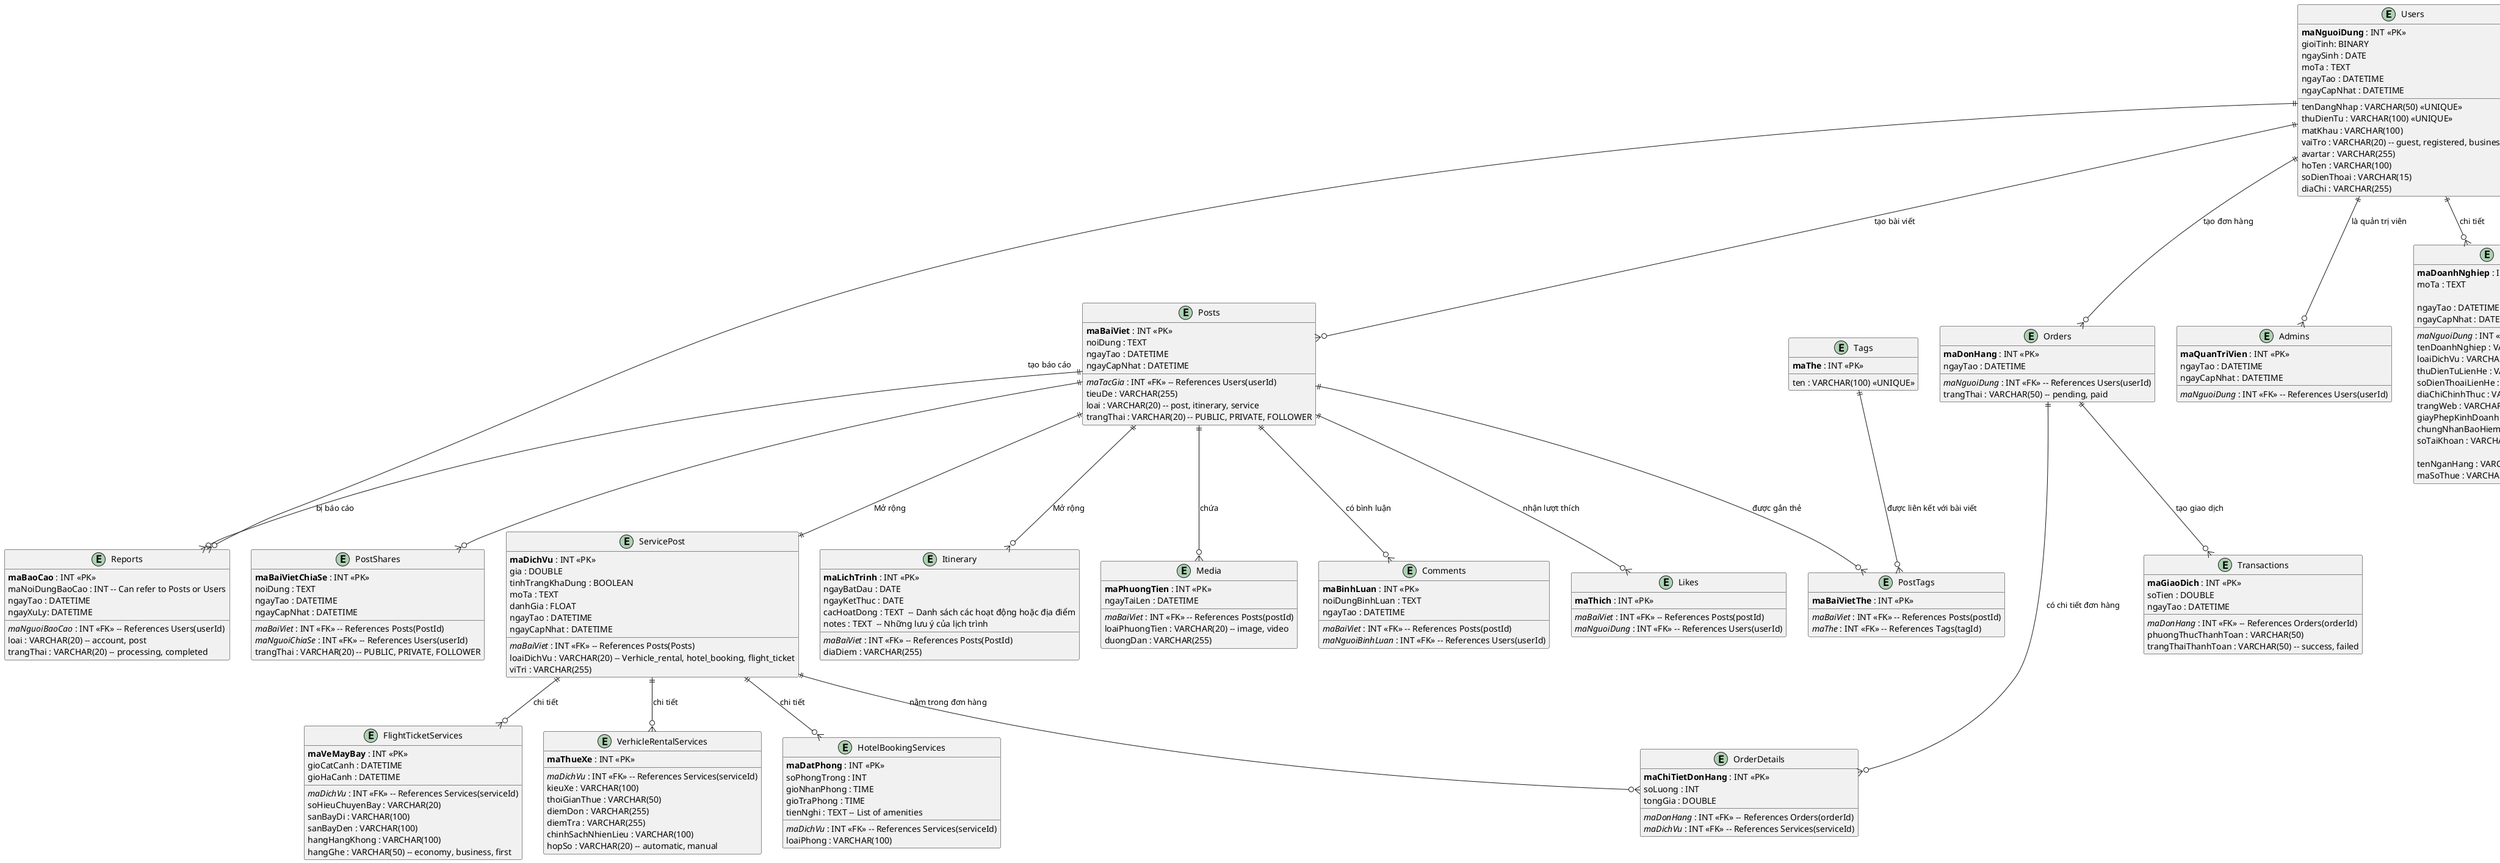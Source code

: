 @startuml
!define primary_key(x) <b>x</b>
!define foreign_key(x) <i>x</i>

entity Users {
  primary_key(maNguoiDung) : INT <<PK>>
  tenDangNhap : VARCHAR(50) <<UNIQUE>>
  thuDienTu : VARCHAR(100) <<UNIQUE>>
  matKhau : VARCHAR(100)
  vaiTro : VARCHAR(20) -- guest, registered, business
  avartar : VARCHAR(255)
  gioiTinh: BINARY
  hoTen : VARCHAR(100)
  ngaySinh : DATE
  soDienThoai : VARCHAR(15)
  diaChi : VARCHAR(255)
  moTa : TEXT
  ngayTao : DATETIME
  ngayCapNhat : DATETIME
}




entity Posts {
  primary_key(maBaiViet) : INT <<PK>>
  foreign_key(maTacGia) : INT <<FK>> -- References Users(userId)
  tieuDe : VARCHAR(255)
  noiDung : TEXT
  loai : VARCHAR(20) -- post, itinerary, service
  trangThai : VARCHAR(20) -- PUBLIC, PRIVATE, FOLLOWER
  ngayTao : DATETIME
  ngayCapNhat : DATETIME
}



entity PostShares {
  primary_key(maBaiVietChiaSe) : INT <<PK>>
  foreign_key(maBaiViet) : INT <<FK>> -- References Posts(PostId) 
  foreign_key(maNguoiChiaSe) : INT <<FK>> -- References Users(userId)
  noiDung : TEXT
  trangThai : VARCHAR(20) -- PUBLIC, PRIVATE, FOLLOWER
  ngayTao : DATETIME
  ngayCapNhat : DATETIME
}

entity Itinerary {
  primary_key(maLichTrinh) : INT <<PK>>
  ngayBatDau : DATE
  ngayKetThuc : DATE
  cacHoatDong : TEXT  -- Danh sách các hoạt động hoặc địa điểm
  notes : TEXT  -- Những lưu ý của lịch trình
  foreign_key(maBaiViet) : INT <<FK>> -- References Posts(PostId)
  diaDiem : VARCHAR(255)
}

entity Media {
  primary_key(maPhuongTien) : INT <<PK>>
  foreign_key(maBaiViet) : INT <<FK>> -- References Posts(postId)
  loaiPhuongTien : VARCHAR(20) -- image, video
  duongDan : VARCHAR(255)
  ngayTaiLen : DATETIME
}


entity Comments {
  primary_key(maBinhLuan) : INT <<PK>>
  foreign_key(maBaiViet) : INT <<FK>> -- References Posts(postId)
  foreign_key(maNguoiBinhLuan) : INT <<FK>> -- References Users(userId)
  noiDungBinhLuan : TEXT
  ngayTao : DATETIME
}

entity Likes {
  primary_key(maThich) : INT <<PK>>
  foreign_key(maBaiViet) : INT <<FK>> -- References Posts(postId)
  foreign_key(maNguoiDung) : INT <<FK>> -- References Users(userId)
}





entity Reports {
  primary_key(maBaoCao) : INT <<PK>>
  foreign_key(maNguoiBaoCao) : INT <<FK>> -- References Users(userId)
  maNoiDungBaoCao : INT -- Can refer to Posts or Users
  loai : VARCHAR(20) -- account, post
  trangThai : VARCHAR(20) -- processing, completed
  ngayTao : DATETIME
  ngayXuLy: DATETIME
}





' entity Services {
'   primary_key(maDichVu) : INT <<PK>>
'   foreign_key(maDoanhNghiep) : INT <<FK>> -- References BusinessDetails(businessId)
'   loaiDichVu : VARCHAR(20) -- car_rental, hotel_booking, flight_ticket
'   gia : DOUBLE
'   tinhTrangKhaDung : BOOLEAN
'   viTri : VARCHAR(255)
'   moTa : TEXT
'   danhGia : FLOAT
'   ngayTao : DATETIME
'   ngayCapNhat : DATETIME
' }

entity ServicePost {
  primary_key(maDichVu) : INT <<PK>>
  foreign_key(maBaiViet) : INT <<FK>> -- References Posts(Posts)
  loaiDichVu : VARCHAR(20) -- Verhicle_rental, hotel_booking, flight_ticket
  gia : DOUBLE
  tinhTrangKhaDung : BOOLEAN
  viTri : VARCHAR(255)
  moTa : TEXT
  danhGia : FLOAT
  ngayTao : DATETIME
  ngayCapNhat : DATETIME
}


entity VerhicleRentalServices {
  primary_key(maThueXe) : INT <<PK>>
  foreign_key(maDichVu) : INT <<FK>> -- References Services(serviceId)
  kieuXe : VARCHAR(100)
  thoiGianThue : VARCHAR(50)
  diemDon : VARCHAR(255)
  diemTra : VARCHAR(255)
  chinhSachNhienLieu : VARCHAR(100)
  hopSo : VARCHAR(20) -- automatic, manual
}

entity HotelBookingServices {
  primary_key(maDatPhong) : INT <<PK>>
  foreign_key(maDichVu) : INT <<FK>> -- References Services(serviceId)
  loaiPhong : VARCHAR(100)
  soPhongTrong : INT
  gioNhanPhong : TIME
  gioTraPhong : TIME
  tienNghi : TEXT -- List of amenities
}

entity FlightTicketServices {
  primary_key(maVeMayBay) : INT <<PK>>
  foreign_key(maDichVu) : INT <<FK>> -- References Services(serviceId)
  soHieuChuyenBay : VARCHAR(20)
  sanBayDi : VARCHAR(100)
  sanBayDen : VARCHAR(100)
  gioCatCanh : DATETIME
  gioHaCanh : DATETIME
  hangHangKhong : VARCHAR(100)
  hangGhe : VARCHAR(50) -- economy, business, first
}

entity Orders {
  primary_key(maDonHang) : INT <<PK>>
  foreign_key(maNguoiDung) : INT <<FK>> -- References Users(userId)
  trangThai : VARCHAR(50) -- pending, paid
  ngayTao : DATETIME
}


entity OrderDetails {
  primary_key(maChiTietDonHang) : INT <<PK>>
  foreign_key(maDonHang) : INT <<FK>> -- References Orders(orderId)
  foreign_key(maDichVu) : INT <<FK>> -- References Services(serviceId)
  soLuong : INT
  tongGia : DOUBLE
}

entity Transactions {
  primary_key(maGiaoDich) : INT <<PK>>
  foreign_key(maDonHang) : INT <<FK>> -- References Orders(orderId)
  phuongThucThanhToan : VARCHAR(50)
  soTien : DOUBLE
  trangThaiThanhToan : VARCHAR(50) -- success, failed
  ngayTao : DATETIME
}









entity Admins {
  primary_key(maQuanTriVien) : INT <<PK>>
  foreign_key(maNguoiDung) : INT <<FK>> -- References Users(userId)
  ngayTao : DATETIME
  ngayCapNhat : DATETIME
}

entity BusinessDetails {
  primary_key(maDoanhNghiep) : INT <<PK>>
  foreign_key(maNguoiDung) : INT <<FK>> -- References Users(userId)
  tenDoanhNghiep : VARCHAR(255)
  loaiDichVu : VARCHAR(50)
  moTa : TEXT
  thuDienTuLienHe : VARCHAR(100)
  soDienThoaiLienHe : VARCHAR(15)
  diaChiChinhThuc : VARCHAR(255)
  trangWeb : VARCHAR(255)
  giayPhepKinhDoanh : VARCHAR(255)
  chungNhanBaoHiem : VARCHAR(255)
  soTaiKhoan : VARCHAR(50)

  tenNganHang : VARCHAR(100)
  maSoThue : VARCHAR(50)
  ngayTao : DATETIME
  ngayCapNhat : DATETIME
}

entity UserFollowers {
  primary_key(maTheoDoi) : INT <<PK>>
  foreign_key(maNguoiTheoDoi) : INT <<FK>> -- References Users(userId)
  foreign_key(maNguoiDuocTheoDoi) : INT <<FK>> -- References Users(userId)
  ngayTao : DATETIME
}

entity UserInterests {
  primary_key(maSoThich_NguoiDung) : INT <<PK>>
  foreign_key(maNguoiDung) : INT <<FK>> -- References Users(userId)
  foreign_key(maQuanTam): INT <<FK>> -- References Interests(maQuanTam)
  ngayTao : DATETIME
  ngayCapNhat : DATETIME
}

entity UserTravelTypes {
  primary_key(maLoaiHinh_NguoiDung) : INT <<PK>>
  foreign_key(maNguoiDung) INT <<FK>> -- References Users(userId)
  foreign_key(maLoai) INT <<FK>> -- References TravelTypes(maLoai)
  ngayTao : DATETIME
  ngayCapNhat : DATETIME
}

entity TravelTypes {
  primary_key(maLoai) : INT <<PK>>
  tenLoai : VARCHAR(50) -- Name of the travel type (e.g., adventure, cultural)
}

entity Interests {
  primary_key(maQuanTam) : INT <<PK>>
  tenQuanTam : VARCHAR(50) -- Name of the interest (e.g., nature, food)
}

entity Tags {
  primary_key(maThe) : INT <<PK>>
  ten : VARCHAR(100) <<UNIQUE>>
}

entity PostTags {
  primary_key(maBaiVietThe) : INT <<PK>>
  foreign_key(maBaiViet) : INT <<FK>> -- References Posts(postId)
  foreign_key(maThe) : INT <<FK>> -- References Tags(tagId)
}

' Relationships
Users ||--o{ Admins : "là quản trị viên"
Users ||--o{ Posts : "tạo bài viết"
' Users ||--o{ Services : "cung cấp dịch vụ"
' Users ||--o{ ServicePost : "cung cấp dịch vụ"
Users ||--o{ Orders : "tạo đơn hàng"
Users ||--o{ BusinessDetails : "chi tiết"



' Services ||--o{ CarRentalServices : "chi tiết"
' Services ||--o{ HotelBookingServices : "chi tiết "
' Services ||--o{ FlightTicketServices : "chi tiết"



ServicePost||--o{ VerhicleRentalServices : "chi tiết"
ServicePost||--o{ HotelBookingServices : "chi tiết "
ServicePost||--o{ FlightTicketServices : "chi tiết"

Posts ||--o{ Comments : "có bình luận"
Posts ||--o{ Likes : "nhận lượt thích"
Posts ||--o{ Reports : "bị báo cáo"
Posts ||--o{ Media : "chứa"
Posts ||--o{ PostTags : "được gắn thẻ"
Posts ||--o{ Itinerary : "Mở rộng"
Posts ||--o{ PostShares 
Posts ||--|| ServicePost :"Mở rộng"



Tags ||--o{ PostTags : "được liên kết với bài viết"
' Services ||--o{ Orders : "nằm trong đơn hàng"
ServicePost ||--o{OrderDetails : "nằm trong đơn hàng"

Orders ||--o{ Transactions : "tạo giao dịch"
Orders ||--o{ OrderDetails : "có chi tiết đơn hàng"


Users ||--o{ Reports : "tạo báo cáo"
Users ||--o{ UserFollowers : "theo dõi người dùng khác"
' Users ||--o{ TravelTypes : "có sở thích du lịch"
' Users ||--o{ Interests : "có sở thích"

Users ||--o{ UserInterests
Users ||--o{ UserTravelTypes
UserInterests }o--|| Interests
UserTravelTypes }o--|| TravelTypes
@enduml